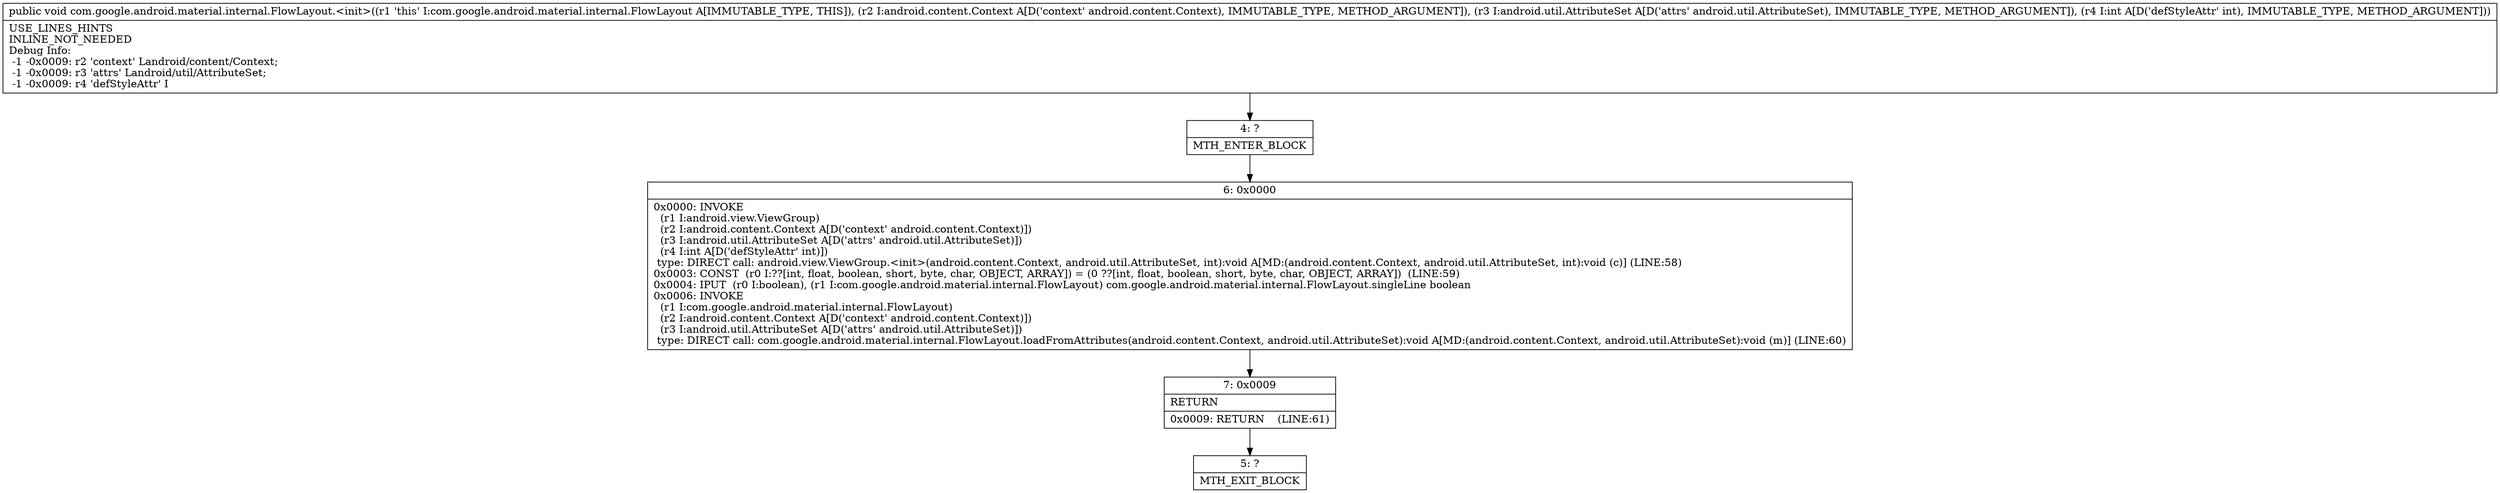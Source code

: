 digraph "CFG forcom.google.android.material.internal.FlowLayout.\<init\>(Landroid\/content\/Context;Landroid\/util\/AttributeSet;I)V" {
Node_4 [shape=record,label="{4\:\ ?|MTH_ENTER_BLOCK\l}"];
Node_6 [shape=record,label="{6\:\ 0x0000|0x0000: INVOKE  \l  (r1 I:android.view.ViewGroup)\l  (r2 I:android.content.Context A[D('context' android.content.Context)])\l  (r3 I:android.util.AttributeSet A[D('attrs' android.util.AttributeSet)])\l  (r4 I:int A[D('defStyleAttr' int)])\l type: DIRECT call: android.view.ViewGroup.\<init\>(android.content.Context, android.util.AttributeSet, int):void A[MD:(android.content.Context, android.util.AttributeSet, int):void (c)] (LINE:58)\l0x0003: CONST  (r0 I:??[int, float, boolean, short, byte, char, OBJECT, ARRAY]) = (0 ??[int, float, boolean, short, byte, char, OBJECT, ARRAY])  (LINE:59)\l0x0004: IPUT  (r0 I:boolean), (r1 I:com.google.android.material.internal.FlowLayout) com.google.android.material.internal.FlowLayout.singleLine boolean \l0x0006: INVOKE  \l  (r1 I:com.google.android.material.internal.FlowLayout)\l  (r2 I:android.content.Context A[D('context' android.content.Context)])\l  (r3 I:android.util.AttributeSet A[D('attrs' android.util.AttributeSet)])\l type: DIRECT call: com.google.android.material.internal.FlowLayout.loadFromAttributes(android.content.Context, android.util.AttributeSet):void A[MD:(android.content.Context, android.util.AttributeSet):void (m)] (LINE:60)\l}"];
Node_7 [shape=record,label="{7\:\ 0x0009|RETURN\l|0x0009: RETURN    (LINE:61)\l}"];
Node_5 [shape=record,label="{5\:\ ?|MTH_EXIT_BLOCK\l}"];
MethodNode[shape=record,label="{public void com.google.android.material.internal.FlowLayout.\<init\>((r1 'this' I:com.google.android.material.internal.FlowLayout A[IMMUTABLE_TYPE, THIS]), (r2 I:android.content.Context A[D('context' android.content.Context), IMMUTABLE_TYPE, METHOD_ARGUMENT]), (r3 I:android.util.AttributeSet A[D('attrs' android.util.AttributeSet), IMMUTABLE_TYPE, METHOD_ARGUMENT]), (r4 I:int A[D('defStyleAttr' int), IMMUTABLE_TYPE, METHOD_ARGUMENT]))  | USE_LINES_HINTS\lINLINE_NOT_NEEDED\lDebug Info:\l  \-1 \-0x0009: r2 'context' Landroid\/content\/Context;\l  \-1 \-0x0009: r3 'attrs' Landroid\/util\/AttributeSet;\l  \-1 \-0x0009: r4 'defStyleAttr' I\l}"];
MethodNode -> Node_4;Node_4 -> Node_6;
Node_6 -> Node_7;
Node_7 -> Node_5;
}

